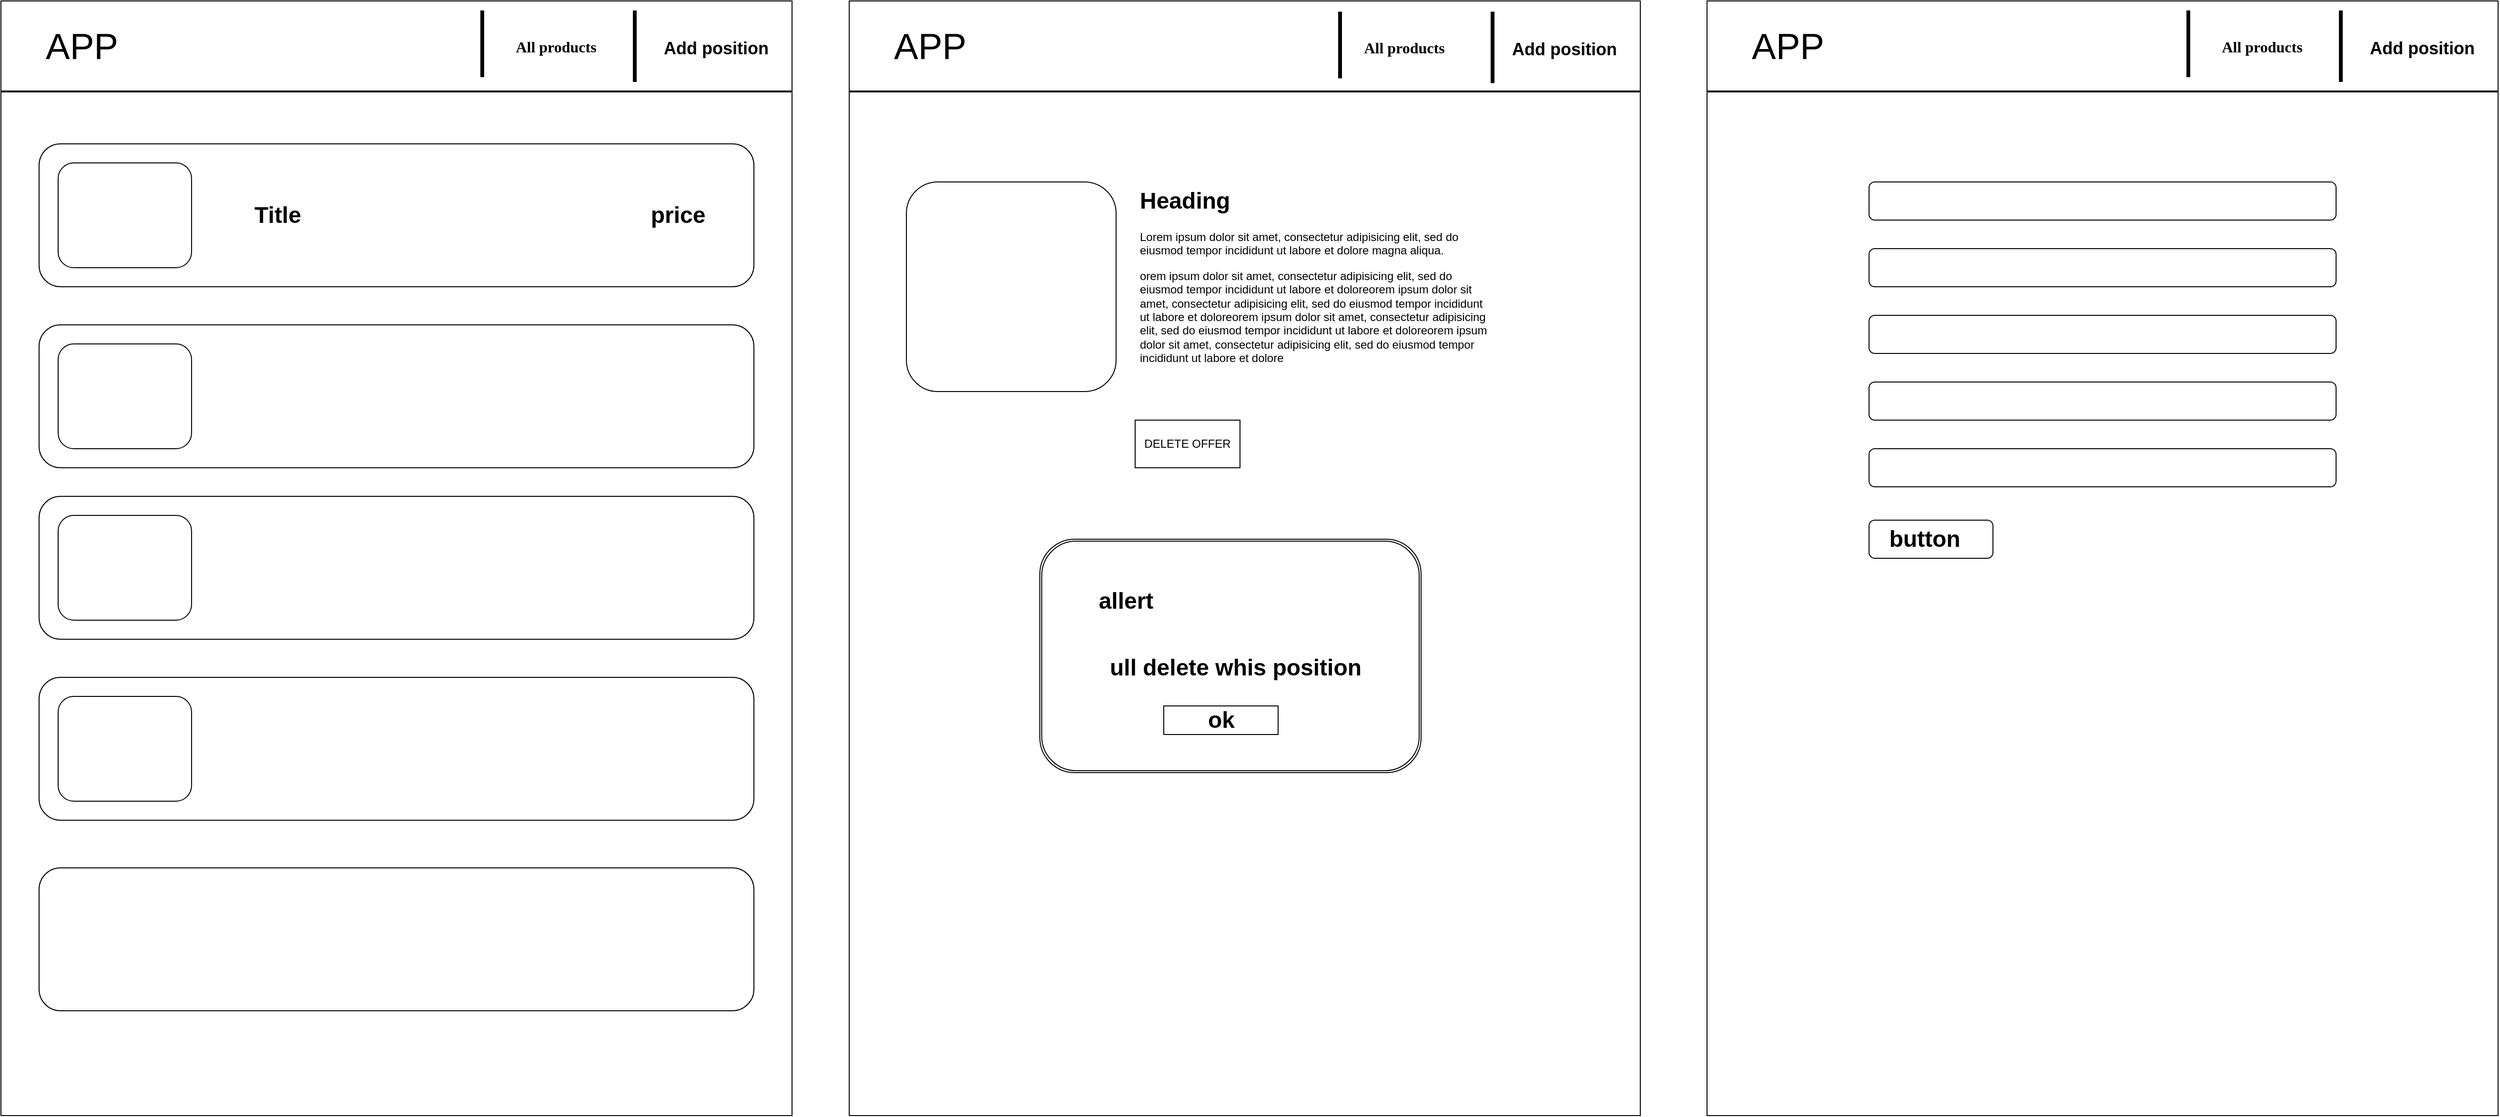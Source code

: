 <mxfile version="21.6.9" type="github">
  <diagram id="C5RBs43oDa-KdzZeNtuy" name="Page-1">
    <mxGraphModel dx="2659" dy="1036" grid="1" gridSize="10" guides="1" tooltips="1" connect="1" arrows="1" fold="1" page="1" pageScale="1" pageWidth="827" pageHeight="1169" math="0" shadow="0">
      <root>
        <mxCell id="WIyWlLk6GJQsqaUBKTNV-0" />
        <mxCell id="WIyWlLk6GJQsqaUBKTNV-1" parent="WIyWlLk6GJQsqaUBKTNV-0" />
        <mxCell id="kHaYimWGmzNnGJCPvtg9-30" value="" style="rounded=1;whiteSpace=wrap;html=1;" vertex="1" parent="WIyWlLk6GJQsqaUBKTNV-1">
          <mxGeometry x="930" y="170" width="750" height="150" as="geometry" />
        </mxCell>
        <mxCell id="MD7UHL0Xo0C_XkCfp43g-0" value="" style="rounded=0;whiteSpace=wrap;html=1;" parent="WIyWlLk6GJQsqaUBKTNV-1" vertex="1">
          <mxGeometry y="20" width="830" height="1170" as="geometry" />
        </mxCell>
        <mxCell id="MD7UHL0Xo0C_XkCfp43g-8" value="" style="line;strokeWidth=2;html=1;" parent="WIyWlLk6GJQsqaUBKTNV-1" vertex="1">
          <mxGeometry y="110" width="830" height="10" as="geometry" />
        </mxCell>
        <mxCell id="MD7UHL0Xo0C_XkCfp43g-9" value="APP" style="text;html=1;strokeColor=none;fillColor=none;align=center;verticalAlign=middle;whiteSpace=wrap;rounded=0;fontSize=38;" parent="WIyWlLk6GJQsqaUBKTNV-1" vertex="1">
          <mxGeometry x="20" y="37.5" width="130" height="60" as="geometry" />
        </mxCell>
        <mxCell id="MD7UHL0Xo0C_XkCfp43g-10" value="" style="line;strokeWidth=4;direction=south;html=1;perimeter=backbonePerimeter;points=[];outlineConnect=0;" parent="WIyWlLk6GJQsqaUBKTNV-1" vertex="1">
          <mxGeometry x="660" y="30" width="10" height="75" as="geometry" />
        </mxCell>
        <mxCell id="MD7UHL0Xo0C_XkCfp43g-11" value="" style="line;strokeWidth=4;direction=south;html=1;perimeter=backbonePerimeter;points=[];outlineConnect=0;" parent="WIyWlLk6GJQsqaUBKTNV-1" vertex="1">
          <mxGeometry x="500" y="30" width="10" height="70" as="geometry" />
        </mxCell>
        <mxCell id="MD7UHL0Xo0C_XkCfp43g-12" value="&lt;ul style=&quot;display: flex; list-style: none; gap: 1rem; font-family: &amp;quot;Times New Roman&amp;quot;; font-size: medium; text-align: start;&quot; class=&quot;nav&quot;&gt;&lt;li&gt;All products&lt;/li&gt;&lt;li&gt;&lt;br&gt;&lt;/li&gt;&lt;/ul&gt;" style="text;strokeColor=none;fillColor=none;html=1;fontSize=24;fontStyle=1;verticalAlign=middle;align=center;" parent="WIyWlLk6GJQsqaUBKTNV-1" vertex="1">
          <mxGeometry x="520" y="47.5" width="100" height="40" as="geometry" />
        </mxCell>
        <mxCell id="MD7UHL0Xo0C_XkCfp43g-13" value="Add position" style="text;strokeColor=none;fillColor=none;html=1;fontSize=18;fontStyle=1;verticalAlign=middle;align=center;" parent="WIyWlLk6GJQsqaUBKTNV-1" vertex="1">
          <mxGeometry x="700" y="50" width="100" height="40" as="geometry" />
        </mxCell>
        <mxCell id="MD7UHL0Xo0C_XkCfp43g-14" value="" style="rounded=1;whiteSpace=wrap;html=1;" parent="WIyWlLk6GJQsqaUBKTNV-1" vertex="1">
          <mxGeometry x="40" y="170" width="750" height="150" as="geometry" />
        </mxCell>
        <mxCell id="MD7UHL0Xo0C_XkCfp43g-15" value="" style="rounded=1;whiteSpace=wrap;html=1;" parent="WIyWlLk6GJQsqaUBKTNV-1" vertex="1">
          <mxGeometry x="40" y="360" width="750" height="150" as="geometry" />
        </mxCell>
        <mxCell id="MD7UHL0Xo0C_XkCfp43g-16" value="" style="rounded=1;whiteSpace=wrap;html=1;" parent="WIyWlLk6GJQsqaUBKTNV-1" vertex="1">
          <mxGeometry x="40" y="540" width="750" height="150" as="geometry" />
        </mxCell>
        <mxCell id="MD7UHL0Xo0C_XkCfp43g-17" value="" style="rounded=1;whiteSpace=wrap;html=1;" parent="WIyWlLk6GJQsqaUBKTNV-1" vertex="1">
          <mxGeometry x="40" y="730" width="750" height="150" as="geometry" />
        </mxCell>
        <mxCell id="MD7UHL0Xo0C_XkCfp43g-18" value="" style="rounded=1;whiteSpace=wrap;html=1;" parent="WIyWlLk6GJQsqaUBKTNV-1" vertex="1">
          <mxGeometry x="40" y="930" width="750" height="150" as="geometry" />
        </mxCell>
        <mxCell id="MD7UHL0Xo0C_XkCfp43g-19" value="" style="rounded=1;whiteSpace=wrap;html=1;" parent="WIyWlLk6GJQsqaUBKTNV-1" vertex="1">
          <mxGeometry x="60" y="190" width="140" height="110" as="geometry" />
        </mxCell>
        <mxCell id="MD7UHL0Xo0C_XkCfp43g-20" value="" style="rounded=1;whiteSpace=wrap;html=1;" parent="WIyWlLk6GJQsqaUBKTNV-1" vertex="1">
          <mxGeometry x="60" y="380" width="140" height="110" as="geometry" />
        </mxCell>
        <mxCell id="MD7UHL0Xo0C_XkCfp43g-21" value="" style="rounded=1;whiteSpace=wrap;html=1;" parent="WIyWlLk6GJQsqaUBKTNV-1" vertex="1">
          <mxGeometry x="60" y="560" width="140" height="110" as="geometry" />
        </mxCell>
        <mxCell id="MD7UHL0Xo0C_XkCfp43g-22" value="" style="rounded=1;whiteSpace=wrap;html=1;" parent="WIyWlLk6GJQsqaUBKTNV-1" vertex="1">
          <mxGeometry x="60" y="750" width="140" height="110" as="geometry" />
        </mxCell>
        <mxCell id="kHaYimWGmzNnGJCPvtg9-0" value="Title" style="text;strokeColor=none;fillColor=none;html=1;fontSize=24;fontStyle=1;verticalAlign=middle;align=center;" vertex="1" parent="WIyWlLk6GJQsqaUBKTNV-1">
          <mxGeometry x="190" y="225" width="200" height="40" as="geometry" />
        </mxCell>
        <mxCell id="kHaYimWGmzNnGJCPvtg9-1" value="price" style="text;strokeColor=none;fillColor=none;html=1;fontSize=24;fontStyle=1;verticalAlign=middle;align=center;" vertex="1" parent="WIyWlLk6GJQsqaUBKTNV-1">
          <mxGeometry x="610" y="225" width="200" height="40" as="geometry" />
        </mxCell>
        <mxCell id="kHaYimWGmzNnGJCPvtg9-11" value="&lt;ul style=&quot;display: flex; list-style: none; gap: 1rem; font-family: &amp;quot;Times New Roman&amp;quot;; font-size: medium; text-align: start;&quot; class=&quot;nav&quot;&gt;&lt;li&gt;All products&lt;/li&gt;&lt;li&gt;&lt;br&gt;&lt;/li&gt;&lt;/ul&gt;" style="text;strokeColor=none;fillColor=none;html=1;fontSize=24;fontStyle=1;verticalAlign=middle;align=center;" vertex="1" parent="WIyWlLk6GJQsqaUBKTNV-1">
          <mxGeometry x="1410" y="47.5" width="100" height="40" as="geometry" />
        </mxCell>
        <mxCell id="kHaYimWGmzNnGJCPvtg9-12" value="" style="line;strokeWidth=4;direction=south;html=1;perimeter=backbonePerimeter;points=[];outlineConnect=0;" vertex="1" parent="WIyWlLk6GJQsqaUBKTNV-1">
          <mxGeometry x="1550" y="30" width="10" height="75" as="geometry" />
        </mxCell>
        <mxCell id="kHaYimWGmzNnGJCPvtg9-13" value="Add position" style="text;strokeColor=none;fillColor=none;html=1;fontSize=18;fontStyle=1;verticalAlign=middle;align=center;" vertex="1" parent="WIyWlLk6GJQsqaUBKTNV-1">
          <mxGeometry x="1590" y="50" width="100" height="40" as="geometry" />
        </mxCell>
        <mxCell id="kHaYimWGmzNnGJCPvtg9-15" value="" style="line;strokeWidth=2;html=1;" vertex="1" parent="WIyWlLk6GJQsqaUBKTNV-1">
          <mxGeometry x="890" y="110" width="830" height="10" as="geometry" />
        </mxCell>
        <mxCell id="kHaYimWGmzNnGJCPvtg9-14" value="" style="rounded=0;whiteSpace=wrap;html=1;" vertex="1" parent="WIyWlLk6GJQsqaUBKTNV-1">
          <mxGeometry x="890" y="20" width="830" height="1170" as="geometry" />
        </mxCell>
        <mxCell id="kHaYimWGmzNnGJCPvtg9-16" value="APP" style="text;html=1;strokeColor=none;fillColor=none;align=center;verticalAlign=middle;whiteSpace=wrap;rounded=0;fontSize=38;" vertex="1" parent="WIyWlLk6GJQsqaUBKTNV-1">
          <mxGeometry x="910" y="37.5" width="130" height="60" as="geometry" />
        </mxCell>
        <mxCell id="kHaYimWGmzNnGJCPvtg9-18" value="&lt;ul style=&quot;display: flex; list-style: none; gap: 1rem; font-family: &amp;quot;Times New Roman&amp;quot;; font-size: medium; text-align: start;&quot; class=&quot;nav&quot;&gt;&lt;li&gt;All products&lt;/li&gt;&lt;li&gt;&lt;br&gt;&lt;/li&gt;&lt;/ul&gt;" style="text;strokeColor=none;fillColor=none;html=1;fontSize=24;fontStyle=1;verticalAlign=middle;align=center;" vertex="1" parent="WIyWlLk6GJQsqaUBKTNV-1">
          <mxGeometry x="1410" y="48.75" width="100" height="40" as="geometry" />
        </mxCell>
        <mxCell id="kHaYimWGmzNnGJCPvtg9-19" value="Add position" style="text;strokeColor=none;fillColor=none;html=1;fontSize=18;fontStyle=1;verticalAlign=middle;align=center;" vertex="1" parent="WIyWlLk6GJQsqaUBKTNV-1">
          <mxGeometry x="1590" y="51.25" width="100" height="40" as="geometry" />
        </mxCell>
        <mxCell id="kHaYimWGmzNnGJCPvtg9-20" value="" style="line;strokeWidth=4;direction=south;html=1;perimeter=backbonePerimeter;points=[];outlineConnect=0;" vertex="1" parent="WIyWlLk6GJQsqaUBKTNV-1">
          <mxGeometry x="1400" y="31.25" width="10" height="70" as="geometry" />
        </mxCell>
        <mxCell id="kHaYimWGmzNnGJCPvtg9-21" value="" style="line;strokeWidth=4;direction=south;html=1;perimeter=backbonePerimeter;points=[];outlineConnect=0;" vertex="1" parent="WIyWlLk6GJQsqaUBKTNV-1">
          <mxGeometry x="1560" y="31.25" width="10" height="75" as="geometry" />
        </mxCell>
        <mxCell id="kHaYimWGmzNnGJCPvtg9-27" value="" style="rounded=1;whiteSpace=wrap;html=1;" vertex="1" parent="WIyWlLk6GJQsqaUBKTNV-1">
          <mxGeometry x="950" y="210" width="220" height="220" as="geometry" />
        </mxCell>
        <mxCell id="kHaYimWGmzNnGJCPvtg9-29" value="&lt;h1&gt;Heading&lt;/h1&gt;&lt;p&gt;Lorem ipsum dolor sit amet, consectetur adipisicing elit, sed do eiusmod tempor incididunt ut labore et dolore magna aliqua.&lt;/p&gt;orem ipsum dolor sit amet, consectetur adipisicing elit, sed do eiusmod tempor incididunt ut labore et doloreorem ipsum dolor sit amet, consectetur adipisicing elit, sed do eiusmod tempor incididunt ut labore et doloreorem ipsum dolor sit amet, consectetur adipisicing elit, sed do eiusmod tempor incididunt ut labore et doloreorem ipsum dolor sit amet, consectetur adipisicing elit, sed do eiusmod tempor incididunt ut labore et dolore" style="text;html=1;strokeColor=none;fillColor=none;spacing=5;spacingTop=-20;whiteSpace=wrap;overflow=hidden;rounded=0;" vertex="1" parent="WIyWlLk6GJQsqaUBKTNV-1">
          <mxGeometry x="1190" y="210" width="380" height="210" as="geometry" />
        </mxCell>
        <mxCell id="kHaYimWGmzNnGJCPvtg9-35" value="" style="line;strokeWidth=2;html=1;" vertex="1" parent="WIyWlLk6GJQsqaUBKTNV-1">
          <mxGeometry x="890" y="110" width="830" height="10" as="geometry" />
        </mxCell>
        <mxCell id="kHaYimWGmzNnGJCPvtg9-36" value="" style="rounded=0;whiteSpace=wrap;html=1;" vertex="1" parent="WIyWlLk6GJQsqaUBKTNV-1">
          <mxGeometry x="1790" y="20" width="830" height="1170" as="geometry" />
        </mxCell>
        <mxCell id="kHaYimWGmzNnGJCPvtg9-37" value="" style="line;strokeWidth=2;html=1;" vertex="1" parent="WIyWlLk6GJQsqaUBKTNV-1">
          <mxGeometry x="1790" y="110" width="830" height="10" as="geometry" />
        </mxCell>
        <mxCell id="kHaYimWGmzNnGJCPvtg9-38" value="APP" style="text;html=1;strokeColor=none;fillColor=none;align=center;verticalAlign=middle;whiteSpace=wrap;rounded=0;fontSize=38;" vertex="1" parent="WIyWlLk6GJQsqaUBKTNV-1">
          <mxGeometry x="1810" y="37.5" width="130" height="60" as="geometry" />
        </mxCell>
        <mxCell id="kHaYimWGmzNnGJCPvtg9-39" value="" style="line;strokeWidth=4;direction=south;html=1;perimeter=backbonePerimeter;points=[];outlineConnect=0;" vertex="1" parent="WIyWlLk6GJQsqaUBKTNV-1">
          <mxGeometry x="2450" y="30" width="10" height="75" as="geometry" />
        </mxCell>
        <mxCell id="kHaYimWGmzNnGJCPvtg9-40" value="" style="line;strokeWidth=4;direction=south;html=1;perimeter=backbonePerimeter;points=[];outlineConnect=0;" vertex="1" parent="WIyWlLk6GJQsqaUBKTNV-1">
          <mxGeometry x="2290" y="30" width="10" height="70" as="geometry" />
        </mxCell>
        <mxCell id="kHaYimWGmzNnGJCPvtg9-41" value="&lt;ul style=&quot;display: flex; list-style: none; gap: 1rem; font-family: &amp;quot;Times New Roman&amp;quot;; font-size: medium; text-align: start;&quot; class=&quot;nav&quot;&gt;&lt;li&gt;All products&lt;/li&gt;&lt;li&gt;&lt;br&gt;&lt;/li&gt;&lt;/ul&gt;" style="text;strokeColor=none;fillColor=none;html=1;fontSize=24;fontStyle=1;verticalAlign=middle;align=center;" vertex="1" parent="WIyWlLk6GJQsqaUBKTNV-1">
          <mxGeometry x="2310" y="47.5" width="100" height="40" as="geometry" />
        </mxCell>
        <mxCell id="kHaYimWGmzNnGJCPvtg9-42" value="Add position" style="text;strokeColor=none;fillColor=none;html=1;fontSize=18;fontStyle=1;verticalAlign=middle;align=center;" vertex="1" parent="WIyWlLk6GJQsqaUBKTNV-1">
          <mxGeometry x="2490" y="50" width="100" height="40" as="geometry" />
        </mxCell>
        <mxCell id="kHaYimWGmzNnGJCPvtg9-57" value="" style="rounded=1;whiteSpace=wrap;html=1;" vertex="1" parent="WIyWlLk6GJQsqaUBKTNV-1">
          <mxGeometry x="1960" y="210" width="490" height="40" as="geometry" />
        </mxCell>
        <mxCell id="kHaYimWGmzNnGJCPvtg9-58" value="" style="rounded=1;whiteSpace=wrap;html=1;" vertex="1" parent="WIyWlLk6GJQsqaUBKTNV-1">
          <mxGeometry x="1960" y="280" width="490" height="40" as="geometry" />
        </mxCell>
        <mxCell id="kHaYimWGmzNnGJCPvtg9-59" value="" style="rounded=1;whiteSpace=wrap;html=1;" vertex="1" parent="WIyWlLk6GJQsqaUBKTNV-1">
          <mxGeometry x="1960" y="350" width="490" height="40" as="geometry" />
        </mxCell>
        <mxCell id="kHaYimWGmzNnGJCPvtg9-60" value="" style="rounded=1;whiteSpace=wrap;html=1;" vertex="1" parent="WIyWlLk6GJQsqaUBKTNV-1">
          <mxGeometry x="1960" y="420" width="490" height="40" as="geometry" />
        </mxCell>
        <mxCell id="kHaYimWGmzNnGJCPvtg9-61" value="" style="rounded=1;whiteSpace=wrap;html=1;" vertex="1" parent="WIyWlLk6GJQsqaUBKTNV-1">
          <mxGeometry x="1960" y="490" width="490" height="40" as="geometry" />
        </mxCell>
        <mxCell id="kHaYimWGmzNnGJCPvtg9-62" value="" style="rounded=1;whiteSpace=wrap;html=1;" vertex="1" parent="WIyWlLk6GJQsqaUBKTNV-1">
          <mxGeometry x="1960" y="565" width="130" height="40" as="geometry" />
        </mxCell>
        <mxCell id="kHaYimWGmzNnGJCPvtg9-63" value="button" style="text;strokeColor=none;fillColor=none;html=1;fontSize=24;fontStyle=1;verticalAlign=middle;align=center;" vertex="1" parent="WIyWlLk6GJQsqaUBKTNV-1">
          <mxGeometry x="1968" y="565" width="100" height="40" as="geometry" />
        </mxCell>
        <mxCell id="kHaYimWGmzNnGJCPvtg9-65" value="DELETE OFFER" style="html=1;whiteSpace=wrap;" vertex="1" parent="WIyWlLk6GJQsqaUBKTNV-1">
          <mxGeometry x="1190" y="460" width="110" height="50" as="geometry" />
        </mxCell>
        <mxCell id="kHaYimWGmzNnGJCPvtg9-67" value="" style="shape=ext;double=1;rounded=1;whiteSpace=wrap;html=1;" vertex="1" parent="WIyWlLk6GJQsqaUBKTNV-1">
          <mxGeometry x="1090" y="585" width="400" height="245" as="geometry" />
        </mxCell>
        <mxCell id="kHaYimWGmzNnGJCPvtg9-68" value="allert" style="text;strokeColor=none;fillColor=none;html=1;fontSize=24;fontStyle=1;verticalAlign=middle;align=center;" vertex="1" parent="WIyWlLk6GJQsqaUBKTNV-1">
          <mxGeometry x="1130" y="630" width="100" height="40" as="geometry" />
        </mxCell>
        <mxCell id="kHaYimWGmzNnGJCPvtg9-69" value="ull delete whis position" style="text;strokeColor=none;fillColor=none;html=1;fontSize=24;fontStyle=1;verticalAlign=middle;align=center;" vertex="1" parent="WIyWlLk6GJQsqaUBKTNV-1">
          <mxGeometry x="1130" y="700" width="330" height="40" as="geometry" />
        </mxCell>
        <mxCell id="kHaYimWGmzNnGJCPvtg9-70" value="" style="rounded=0;whiteSpace=wrap;html=1;" vertex="1" parent="WIyWlLk6GJQsqaUBKTNV-1">
          <mxGeometry x="1220" y="760" width="120" height="30" as="geometry" />
        </mxCell>
        <mxCell id="kHaYimWGmzNnGJCPvtg9-71" value="ok" style="text;strokeColor=none;fillColor=none;html=1;fontSize=24;fontStyle=1;verticalAlign=middle;align=center;" vertex="1" parent="WIyWlLk6GJQsqaUBKTNV-1">
          <mxGeometry x="1230" y="755" width="100" height="40" as="geometry" />
        </mxCell>
      </root>
    </mxGraphModel>
  </diagram>
</mxfile>
